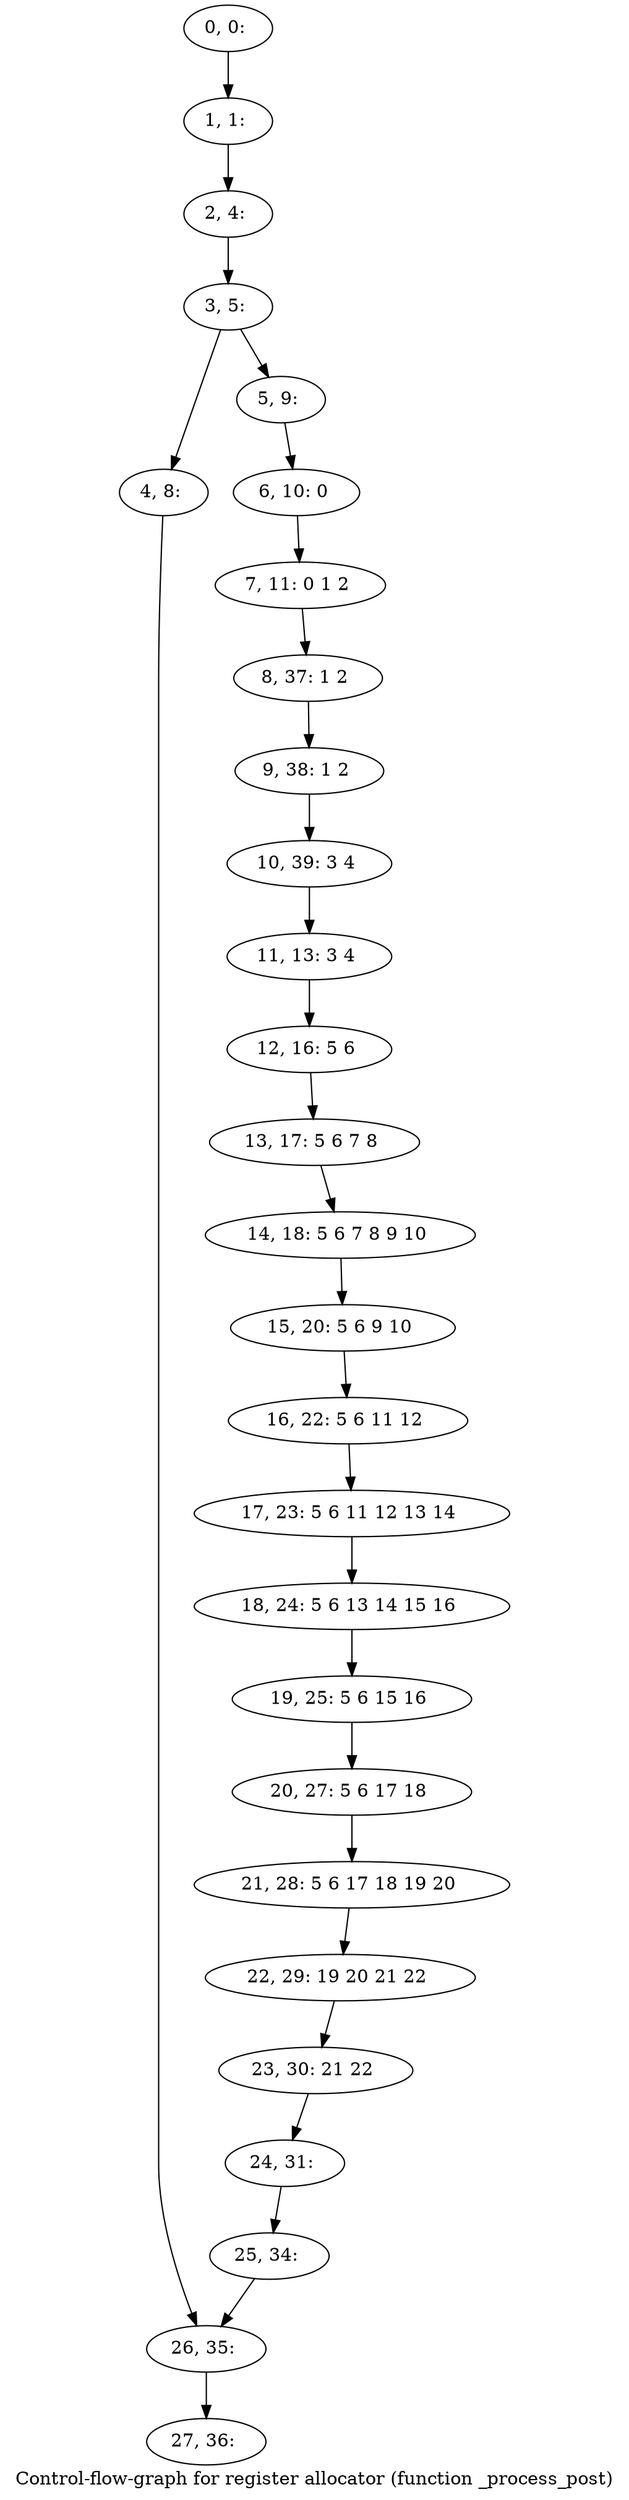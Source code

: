 digraph G {
graph [label="Control-flow-graph for register allocator (function _process_post)"]
0[label="0, 0: "];
1[label="1, 1: "];
2[label="2, 4: "];
3[label="3, 5: "];
4[label="4, 8: "];
5[label="5, 9: "];
6[label="6, 10: 0 "];
7[label="7, 11: 0 1 2 "];
8[label="8, 37: 1 2 "];
9[label="9, 38: 1 2 "];
10[label="10, 39: 3 4 "];
11[label="11, 13: 3 4 "];
12[label="12, 16: 5 6 "];
13[label="13, 17: 5 6 7 8 "];
14[label="14, 18: 5 6 7 8 9 10 "];
15[label="15, 20: 5 6 9 10 "];
16[label="16, 22: 5 6 11 12 "];
17[label="17, 23: 5 6 11 12 13 14 "];
18[label="18, 24: 5 6 13 14 15 16 "];
19[label="19, 25: 5 6 15 16 "];
20[label="20, 27: 5 6 17 18 "];
21[label="21, 28: 5 6 17 18 19 20 "];
22[label="22, 29: 19 20 21 22 "];
23[label="23, 30: 21 22 "];
24[label="24, 31: "];
25[label="25, 34: "];
26[label="26, 35: "];
27[label="27, 36: "];
0->1 ;
1->2 ;
2->3 ;
3->4 ;
3->5 ;
4->26 ;
5->6 ;
6->7 ;
7->8 ;
8->9 ;
9->10 ;
10->11 ;
11->12 ;
12->13 ;
13->14 ;
14->15 ;
15->16 ;
16->17 ;
17->18 ;
18->19 ;
19->20 ;
20->21 ;
21->22 ;
22->23 ;
23->24 ;
24->25 ;
25->26 ;
26->27 ;
}
